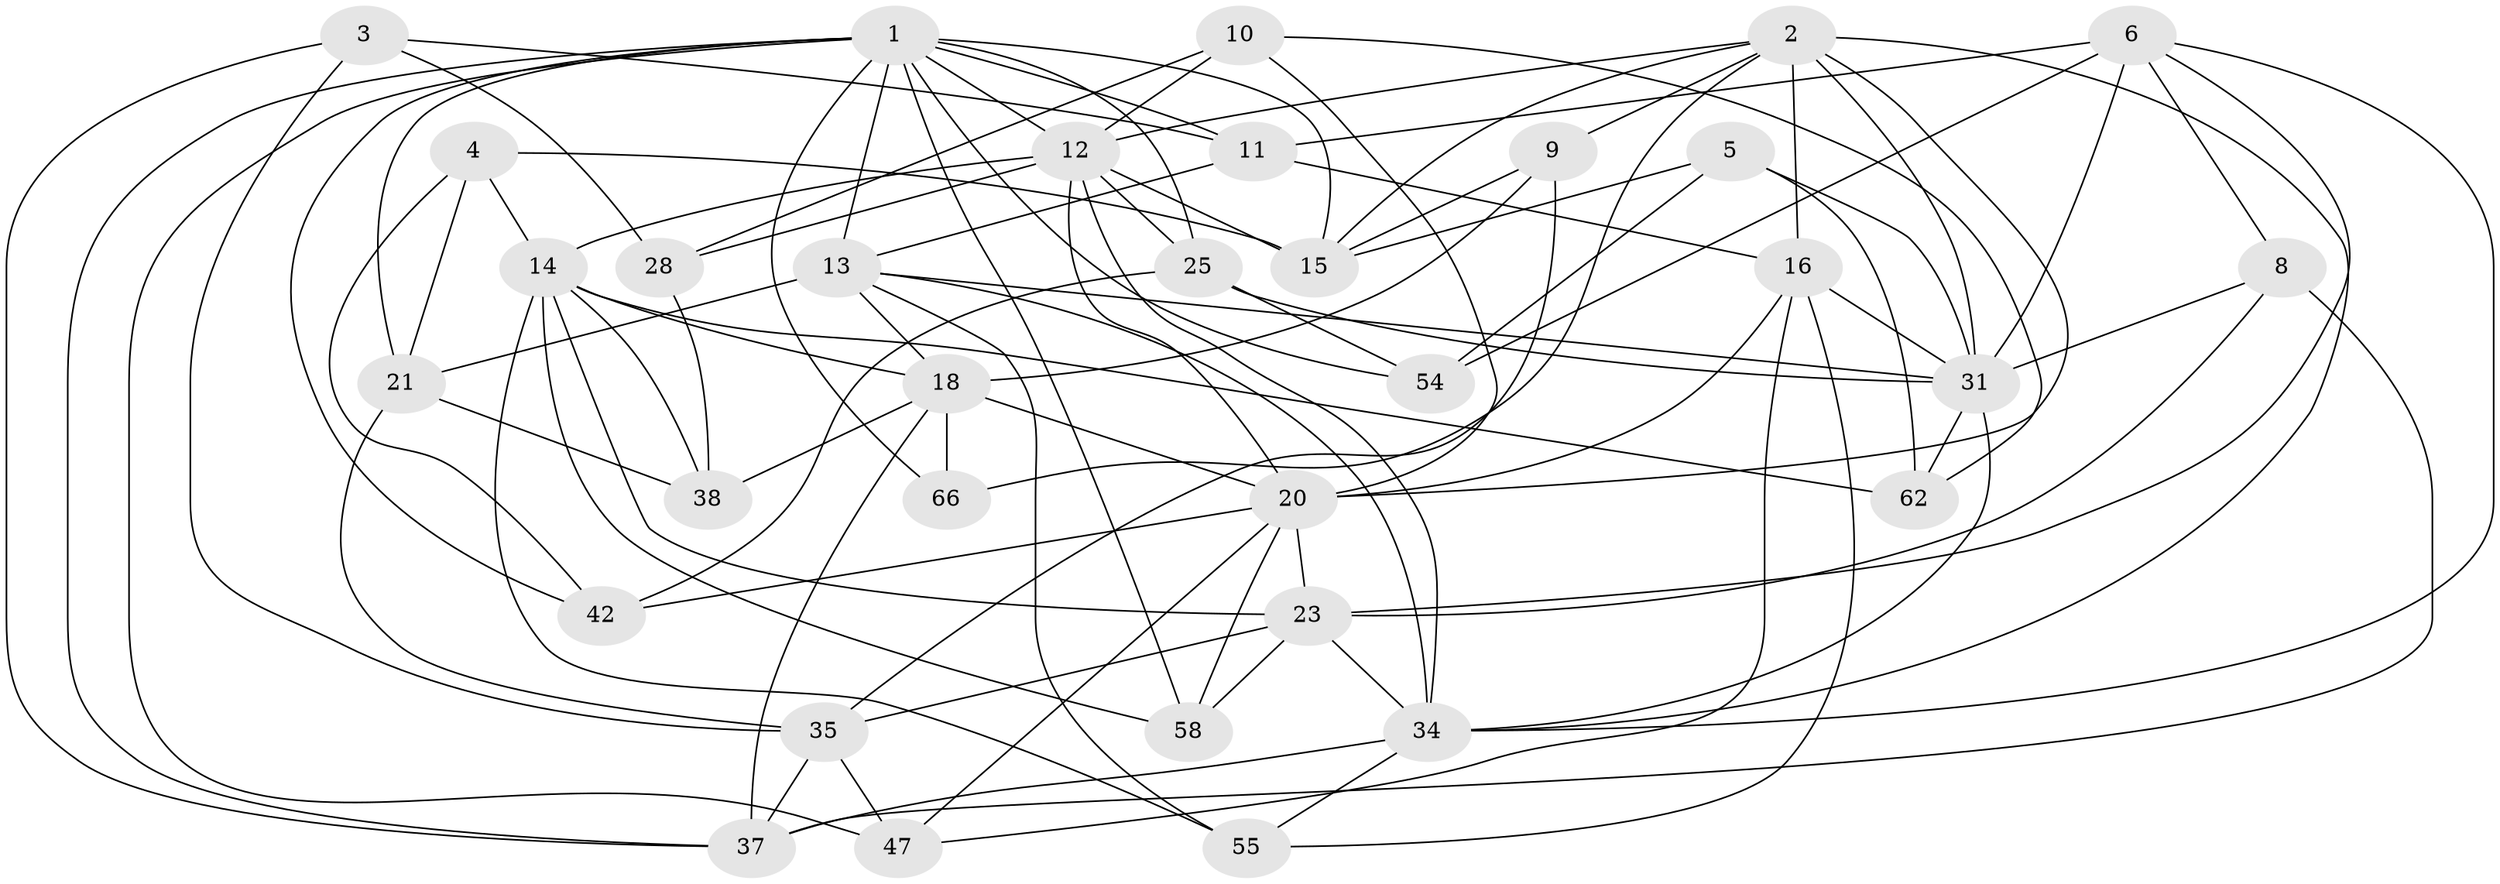 // original degree distribution, {4: 1.0}
// Generated by graph-tools (version 1.1) at 2025/16/03/09/25 04:16:34]
// undirected, 33 vertices, 94 edges
graph export_dot {
graph [start="1"]
  node [color=gray90,style=filled];
  1 [super="+26+33+7"];
  2 [super="+29"];
  3;
  4;
  5;
  6 [super="+32"];
  8;
  9;
  10;
  11 [super="+49"];
  12 [super="+46+19+22"];
  13 [super="+44+63"];
  14 [super="+61+24"];
  15 [super="+41"];
  16 [super="+17"];
  18 [super="+53"];
  20 [super="+27"];
  21 [super="+56"];
  23 [super="+65+36"];
  25 [super="+48"];
  28;
  31 [super="+43"];
  34 [super="+39"];
  35 [super="+64"];
  37 [super="+50"];
  38;
  42;
  47;
  54;
  55;
  58;
  62;
  66;
  1 -- 66;
  1 -- 11;
  1 -- 25;
  1 -- 58;
  1 -- 54;
  1 -- 42;
  1 -- 12;
  1 -- 13;
  1 -- 47;
  1 -- 21;
  1 -- 15;
  1 -- 37;
  2 -- 16;
  2 -- 31;
  2 -- 66;
  2 -- 34;
  2 -- 9;
  2 -- 12;
  2 -- 15;
  2 -- 20;
  3 -- 11;
  3 -- 37;
  3 -- 28;
  3 -- 35;
  4 -- 42;
  4 -- 15;
  4 -- 21;
  4 -- 14;
  5 -- 54;
  5 -- 15;
  5 -- 62;
  5 -- 31;
  6 -- 34;
  6 -- 11 [weight=2];
  6 -- 54;
  6 -- 8;
  6 -- 31 [weight=2];
  6 -- 23;
  8 -- 37;
  8 -- 31;
  8 -- 23;
  9 -- 15;
  9 -- 35;
  9 -- 18;
  10 -- 20;
  10 -- 62;
  10 -- 28;
  10 -- 12;
  11 -- 16;
  11 -- 13;
  12 -- 28;
  12 -- 34;
  12 -- 14;
  12 -- 25 [weight=2];
  12 -- 15;
  12 -- 20;
  13 -- 21 [weight=2];
  13 -- 55;
  13 -- 34;
  13 -- 18;
  13 -- 31;
  14 -- 38;
  14 -- 62;
  14 -- 55;
  14 -- 18;
  14 -- 58;
  14 -- 23;
  16 -- 47;
  16 -- 55;
  16 -- 31;
  16 -- 20;
  18 -- 66 [weight=2];
  18 -- 37;
  18 -- 38;
  18 -- 20;
  20 -- 42;
  20 -- 23 [weight=2];
  20 -- 58;
  20 -- 47;
  21 -- 35;
  21 -- 38;
  23 -- 35;
  23 -- 58;
  23 -- 34;
  25 -- 54;
  25 -- 42;
  25 -- 31;
  28 -- 38;
  31 -- 34;
  31 -- 62;
  34 -- 55;
  34 -- 37;
  35 -- 47;
  35 -- 37;
}
